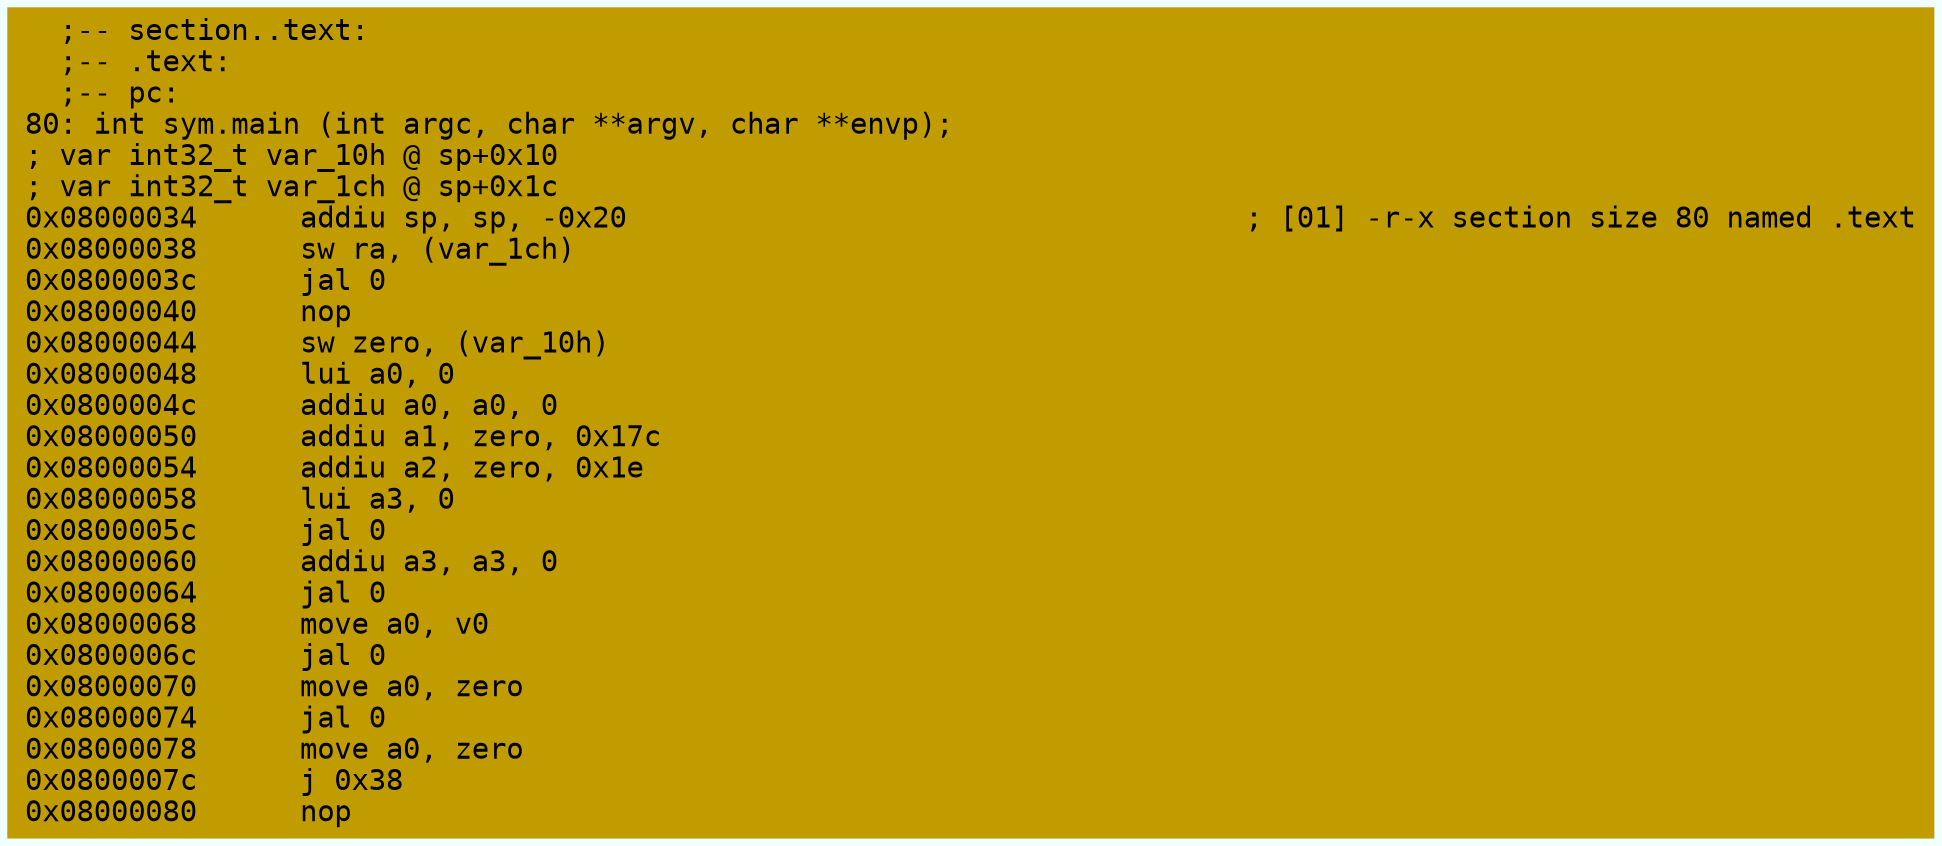digraph code {
	graph [bgcolor=azure fontsize=8 fontname="Courier" splines="ortho"];
	node [fillcolor=gray style=filled shape=box];
	edge [arrowhead="normal"];
	"0x08000034" [URL="sym.main/0x08000034", fillcolor="#c19c00",color="#c19c00", fontname="Courier",label="  ;-- section..text:\l  ;-- .text:\l  ;-- pc:\l80: int sym.main (int argc, char **argv, char **envp);\l; var int32_t var_10h @ sp+0x10\l; var int32_t var_1ch @ sp+0x1c\l0x08000034      addiu sp, sp, -0x20                                    ; [01] -r-x section size 80 named .text\l0x08000038      sw ra, (var_1ch)\l0x0800003c      jal 0\l0x08000040      nop\l0x08000044      sw zero, (var_10h)\l0x08000048      lui a0, 0\l0x0800004c      addiu a0, a0, 0\l0x08000050      addiu a1, zero, 0x17c\l0x08000054      addiu a2, zero, 0x1e\l0x08000058      lui a3, 0\l0x0800005c      jal 0\l0x08000060      addiu a3, a3, 0\l0x08000064      jal 0\l0x08000068      move a0, v0\l0x0800006c      jal 0\l0x08000070      move a0, zero\l0x08000074      jal 0\l0x08000078      move a0, zero\l0x0800007c      j 0x38\l0x08000080      nop\l"]
}
